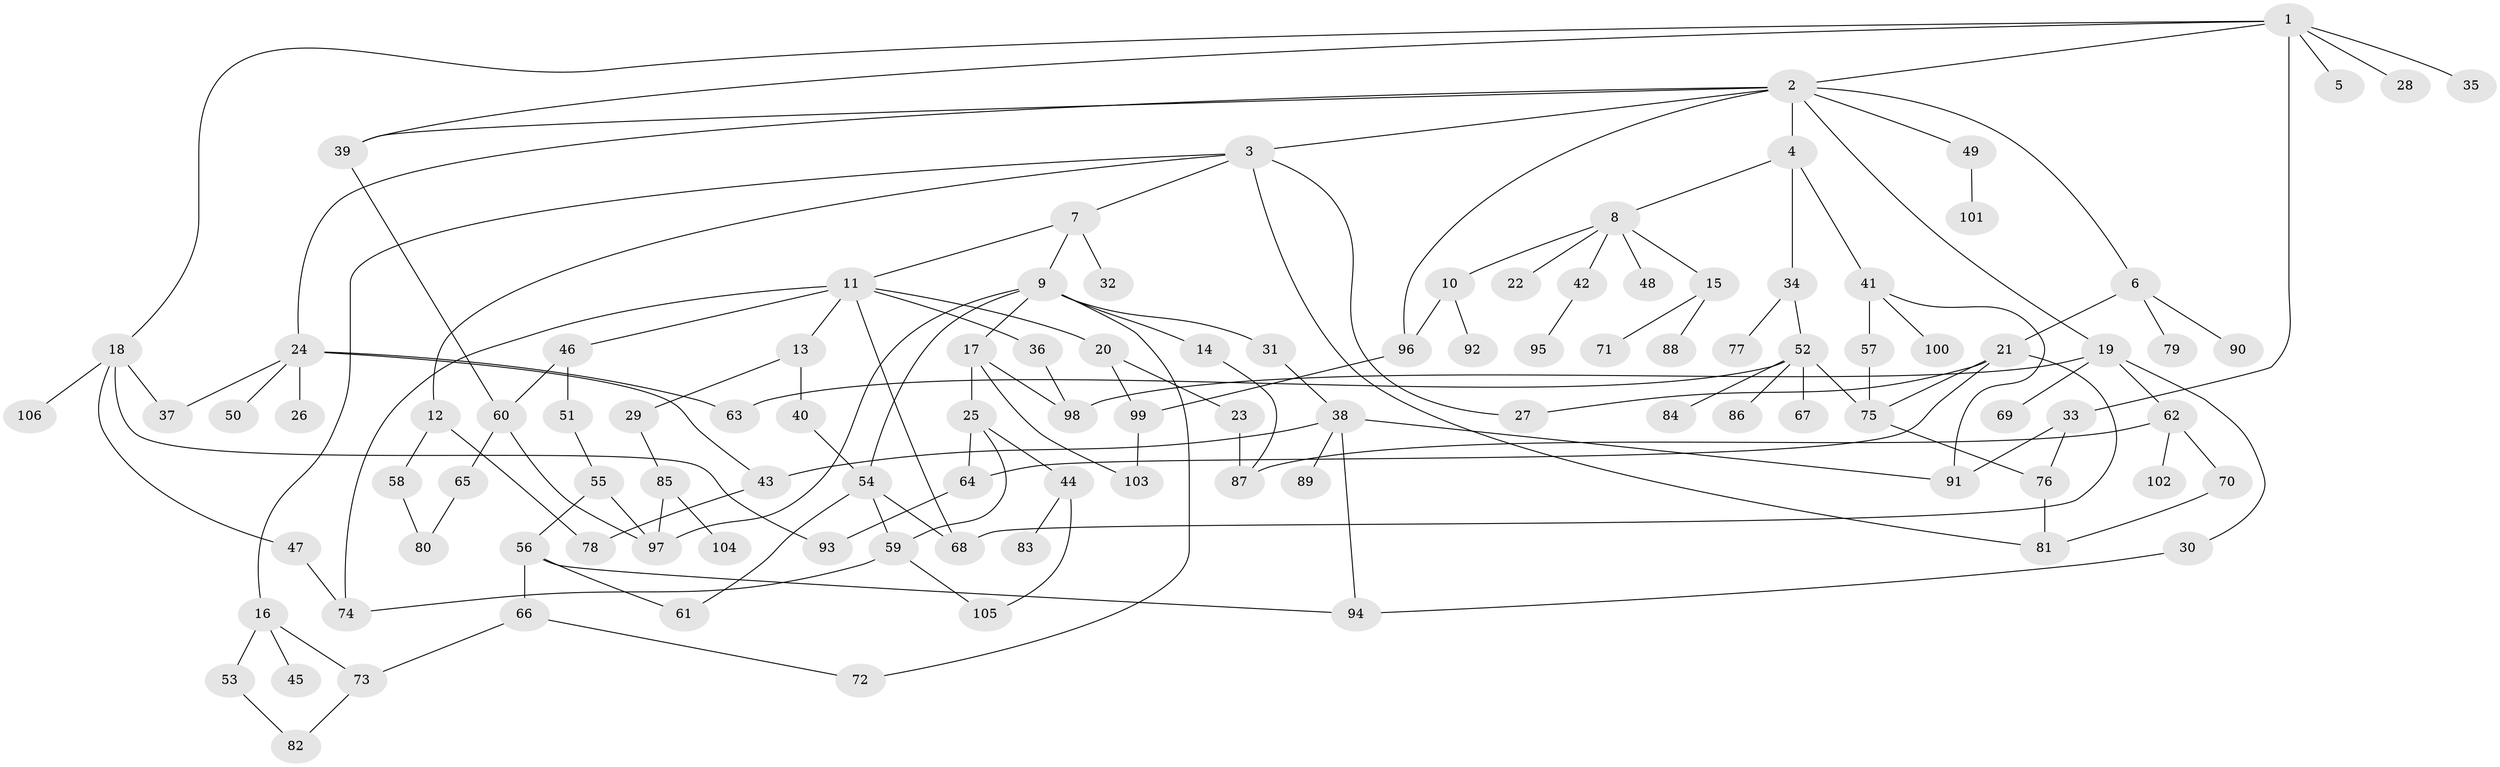 // coarse degree distribution, {6: 0.06976744186046512, 8: 0.046511627906976744, 4: 0.2558139534883721, 1: 0.16279069767441862, 9: 0.023255813953488372, 2: 0.16279069767441862, 5: 0.09302325581395349, 3: 0.18604651162790697}
// Generated by graph-tools (version 1.1) at 2025/36/03/04/25 23:36:03]
// undirected, 106 vertices, 145 edges
graph export_dot {
  node [color=gray90,style=filled];
  1;
  2;
  3;
  4;
  5;
  6;
  7;
  8;
  9;
  10;
  11;
  12;
  13;
  14;
  15;
  16;
  17;
  18;
  19;
  20;
  21;
  22;
  23;
  24;
  25;
  26;
  27;
  28;
  29;
  30;
  31;
  32;
  33;
  34;
  35;
  36;
  37;
  38;
  39;
  40;
  41;
  42;
  43;
  44;
  45;
  46;
  47;
  48;
  49;
  50;
  51;
  52;
  53;
  54;
  55;
  56;
  57;
  58;
  59;
  60;
  61;
  62;
  63;
  64;
  65;
  66;
  67;
  68;
  69;
  70;
  71;
  72;
  73;
  74;
  75;
  76;
  77;
  78;
  79;
  80;
  81;
  82;
  83;
  84;
  85;
  86;
  87;
  88;
  89;
  90;
  91;
  92;
  93;
  94;
  95;
  96;
  97;
  98;
  99;
  100;
  101;
  102;
  103;
  104;
  105;
  106;
  1 -- 2;
  1 -- 5;
  1 -- 18;
  1 -- 28;
  1 -- 33;
  1 -- 35;
  1 -- 39;
  2 -- 3;
  2 -- 4;
  2 -- 6;
  2 -- 19;
  2 -- 24;
  2 -- 49;
  2 -- 96;
  2 -- 39;
  3 -- 7;
  3 -- 12;
  3 -- 16;
  3 -- 81;
  3 -- 27;
  4 -- 8;
  4 -- 34;
  4 -- 41;
  6 -- 21;
  6 -- 79;
  6 -- 90;
  7 -- 9;
  7 -- 11;
  7 -- 32;
  8 -- 10;
  8 -- 15;
  8 -- 22;
  8 -- 42;
  8 -- 48;
  9 -- 14;
  9 -- 17;
  9 -- 31;
  9 -- 54;
  9 -- 72;
  9 -- 97;
  10 -- 92;
  10 -- 96;
  11 -- 13;
  11 -- 20;
  11 -- 36;
  11 -- 46;
  11 -- 74;
  11 -- 68;
  12 -- 58;
  12 -- 78;
  13 -- 29;
  13 -- 40;
  14 -- 87;
  15 -- 71;
  15 -- 88;
  16 -- 45;
  16 -- 53;
  16 -- 73;
  17 -- 25;
  17 -- 98;
  17 -- 103;
  18 -- 47;
  18 -- 106;
  18 -- 37;
  18 -- 93;
  19 -- 30;
  19 -- 62;
  19 -- 69;
  19 -- 98;
  20 -- 23;
  20 -- 99;
  21 -- 27;
  21 -- 75;
  21 -- 68;
  21 -- 64;
  23 -- 87;
  24 -- 26;
  24 -- 37;
  24 -- 50;
  24 -- 63;
  24 -- 43;
  25 -- 44;
  25 -- 64;
  25 -- 59;
  29 -- 85;
  30 -- 94;
  31 -- 38;
  33 -- 76;
  33 -- 91;
  34 -- 52;
  34 -- 77;
  36 -- 98;
  38 -- 43;
  38 -- 89;
  38 -- 91;
  38 -- 94;
  39 -- 60;
  40 -- 54;
  41 -- 57;
  41 -- 100;
  41 -- 91;
  42 -- 95;
  43 -- 78;
  44 -- 83;
  44 -- 105;
  46 -- 51;
  46 -- 60;
  47 -- 74;
  49 -- 101;
  51 -- 55;
  52 -- 67;
  52 -- 84;
  52 -- 86;
  52 -- 75;
  52 -- 63;
  53 -- 82;
  54 -- 59;
  54 -- 68;
  54 -- 61;
  55 -- 56;
  55 -- 97;
  56 -- 61;
  56 -- 66;
  56 -- 94;
  57 -- 75;
  58 -- 80;
  59 -- 105;
  59 -- 74;
  60 -- 65;
  60 -- 97;
  62 -- 70;
  62 -- 102;
  62 -- 87;
  64 -- 93;
  65 -- 80;
  66 -- 73;
  66 -- 72;
  70 -- 81;
  73 -- 82;
  75 -- 76;
  76 -- 81;
  85 -- 104;
  85 -- 97;
  96 -- 99;
  99 -- 103;
}
